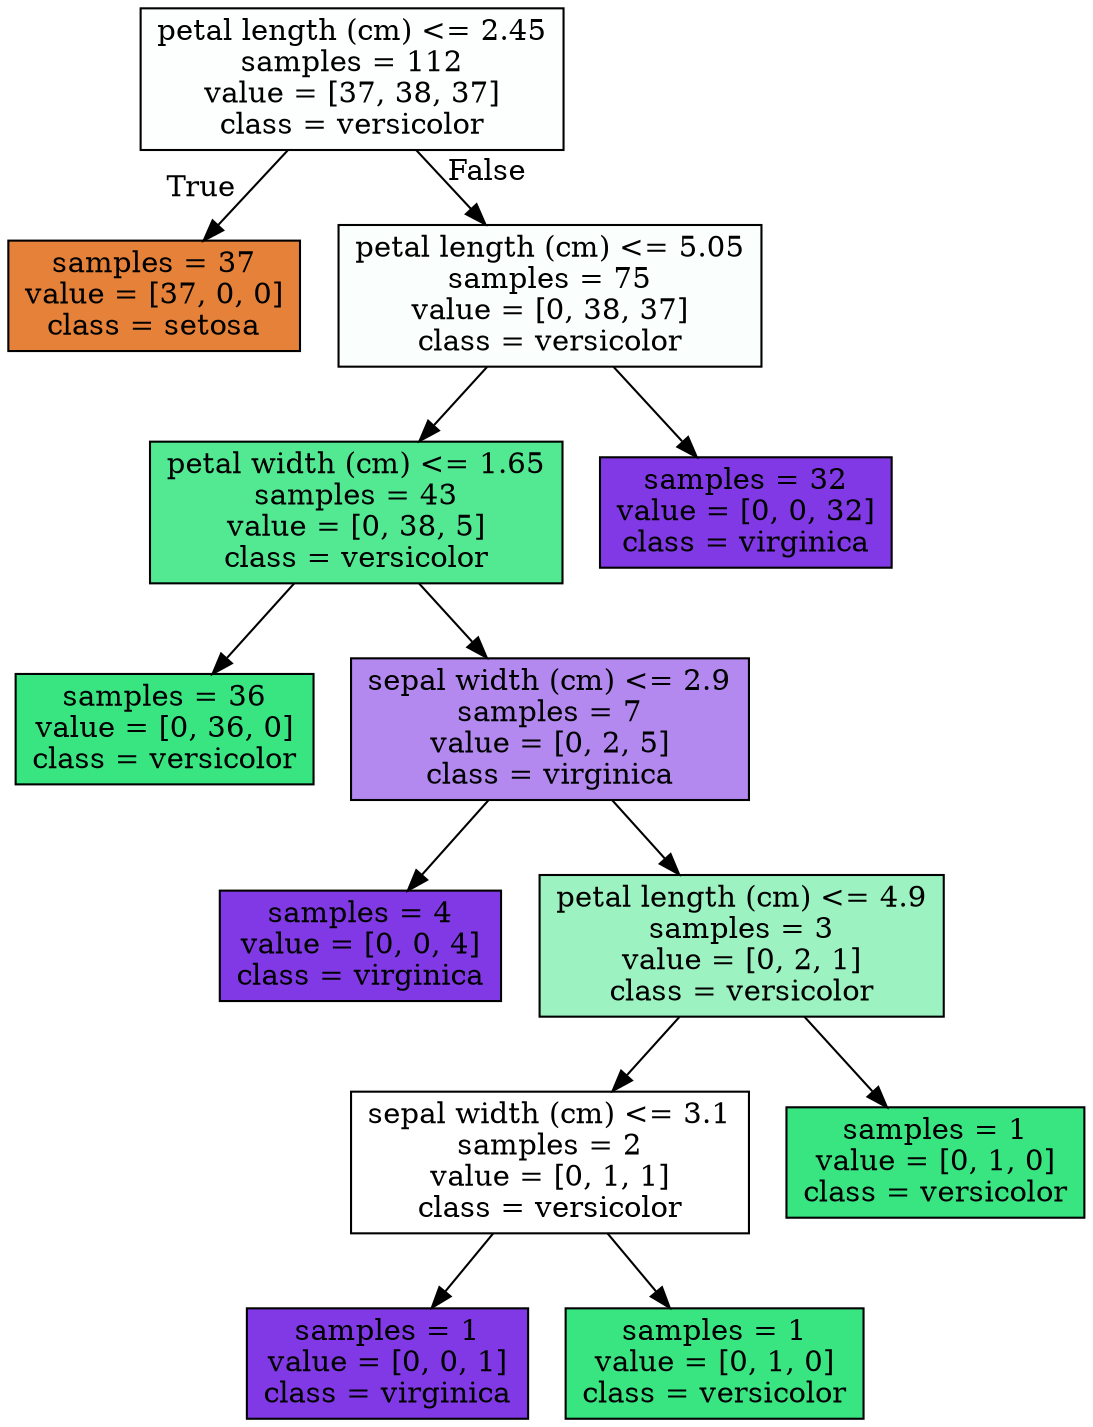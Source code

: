 digraph Tree {
node [shape=box, style="filled", color="black"] ;
0 [label="petal length (cm) <= 2.45\nsamples = 112\nvalue = [37, 38, 37]\nclass = versicolor", fillcolor="#fcfffd"] ;
1 [label="samples = 37\nvalue = [37, 0, 0]\nclass = setosa", fillcolor="#e58139"] ;
0 -> 1 [labeldistance=2.5, labelangle=45, headlabel="True"] ;
2 [label="petal length (cm) <= 5.05\nsamples = 75\nvalue = [0, 38, 37]\nclass = versicolor", fillcolor="#fafefc"] ;
0 -> 2 [labeldistance=2.5, labelangle=-45, headlabel="False"] ;
3 [label="petal width (cm) <= 1.65\nsamples = 43\nvalue = [0, 38, 5]\nclass = versicolor", fillcolor="#53e892"] ;
2 -> 3 ;
4 [label="samples = 36\nvalue = [0, 36, 0]\nclass = versicolor", fillcolor="#39e581"] ;
3 -> 4 ;
5 [label="sepal width (cm) <= 2.9\nsamples = 7\nvalue = [0, 2, 5]\nclass = virginica", fillcolor="#b388ef"] ;
3 -> 5 ;
6 [label="samples = 4\nvalue = [0, 0, 4]\nclass = virginica", fillcolor="#8139e5"] ;
5 -> 6 ;
7 [label="petal length (cm) <= 4.9\nsamples = 3\nvalue = [0, 2, 1]\nclass = versicolor", fillcolor="#9cf2c0"] ;
5 -> 7 ;
8 [label="sepal width (cm) <= 3.1\nsamples = 2\nvalue = [0, 1, 1]\nclass = versicolor", fillcolor="#ffffff"] ;
7 -> 8 ;
9 [label="samples = 1\nvalue = [0, 0, 1]\nclass = virginica", fillcolor="#8139e5"] ;
8 -> 9 ;
10 [label="samples = 1\nvalue = [0, 1, 0]\nclass = versicolor", fillcolor="#39e581"] ;
8 -> 10 ;
11 [label="samples = 1\nvalue = [0, 1, 0]\nclass = versicolor", fillcolor="#39e581"] ;
7 -> 11 ;
12 [label="samples = 32\nvalue = [0, 0, 32]\nclass = virginica", fillcolor="#8139e5"] ;
2 -> 12 ;
}